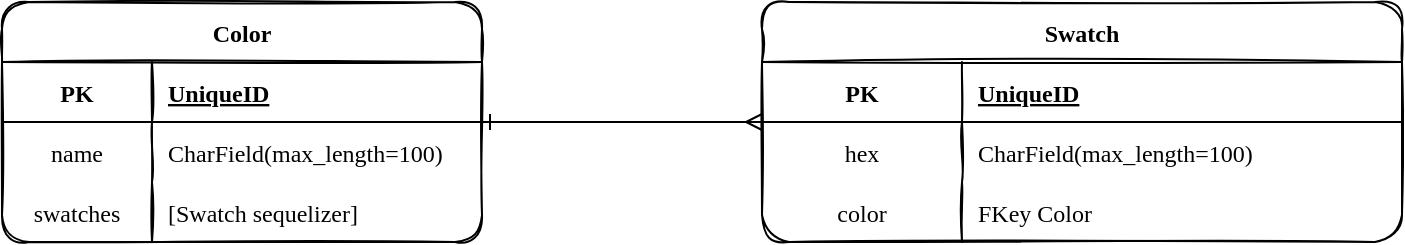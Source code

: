 <mxfile version="17.1.2" type="device"><diagram id="R2lEEEUBdFMjLlhIrx00" name="Page-1"><mxGraphModel dx="1639" dy="938" grid="1" gridSize="10" guides="1" tooltips="1" connect="1" arrows="1" fold="1" page="1" pageScale="1" pageWidth="850" pageHeight="1100" math="0" shadow="0" extFonts="Permanent Marker^https://fonts.googleapis.com/css?family=Permanent+Marker"><root><mxCell id="0"/><mxCell id="1" parent="0"/><mxCell id="Qb37J_WsWjmYa9Iu76BS-11" value="" style="edgeStyle=orthogonalEdgeStyle;rounded=0;orthogonalLoop=1;jettySize=auto;html=1;fontFamily=Tahoma;startArrow=ERone;startFill=0;endArrow=ERmany;endFill=0;" parent="1" source="k0sqkgPHbtRCCj4TaCLR-10" target="k0sqkgPHbtRCCj4TaCLR-46" edge="1"><mxGeometry relative="1" as="geometry"><mxPoint x="395" y="190.0" as="targetPoint"/><Array as="points"><mxPoint x="400" y="190"/><mxPoint x="400" y="190"/></Array></mxGeometry></mxCell><mxCell id="k0sqkgPHbtRCCj4TaCLR-10" value="Color" style="shape=table;startSize=30;container=1;collapsible=1;childLayout=tableLayout;fixedRows=1;rowLines=0;fontStyle=1;align=center;resizeLast=1;rounded=1;sketch=1;fontFamily=Tahoma;" parent="1" vertex="1"><mxGeometry x="75" y="130" width="240" height="120" as="geometry"/></mxCell><mxCell id="k0sqkgPHbtRCCj4TaCLR-11" value="" style="shape=partialRectangle;collapsible=0;dropTarget=0;pointerEvents=0;fillColor=none;top=0;left=0;bottom=1;right=0;points=[[0,0.5],[1,0.5]];portConstraint=eastwest;fontFamily=Tahoma;" parent="k0sqkgPHbtRCCj4TaCLR-10" vertex="1"><mxGeometry y="30" width="240" height="30" as="geometry"/></mxCell><mxCell id="k0sqkgPHbtRCCj4TaCLR-12" value="PK" style="shape=partialRectangle;connectable=0;fillColor=none;top=0;left=0;bottom=0;right=0;fontStyle=1;overflow=hidden;fontFamily=Tahoma;" parent="k0sqkgPHbtRCCj4TaCLR-11" vertex="1"><mxGeometry width="75" height="30" as="geometry"><mxRectangle width="75" height="30" as="alternateBounds"/></mxGeometry></mxCell><mxCell id="k0sqkgPHbtRCCj4TaCLR-13" value="UniqueID" style="shape=partialRectangle;connectable=0;fillColor=none;top=0;left=0;bottom=0;right=0;align=left;spacingLeft=6;fontStyle=5;overflow=hidden;fontFamily=Tahoma;" parent="k0sqkgPHbtRCCj4TaCLR-11" vertex="1"><mxGeometry x="75" width="165" height="30" as="geometry"><mxRectangle width="165" height="30" as="alternateBounds"/></mxGeometry></mxCell><mxCell id="ItF90PkesfLEL1xgG9yR-1" style="shape=partialRectangle;collapsible=0;dropTarget=0;pointerEvents=0;fillColor=none;top=0;left=0;bottom=0;right=0;points=[[0,0.5],[1,0.5]];portConstraint=eastwest;fontFamily=Tahoma;" parent="k0sqkgPHbtRCCj4TaCLR-10" vertex="1"><mxGeometry y="60" width="240" height="30" as="geometry"/></mxCell><mxCell id="ItF90PkesfLEL1xgG9yR-2" value="name" style="shape=partialRectangle;connectable=0;fillColor=none;top=0;left=0;bottom=0;right=0;editable=1;overflow=hidden;fontFamily=Tahoma;" parent="ItF90PkesfLEL1xgG9yR-1" vertex="1"><mxGeometry width="75" height="30" as="geometry"><mxRectangle width="75" height="30" as="alternateBounds"/></mxGeometry></mxCell><mxCell id="ItF90PkesfLEL1xgG9yR-3" value="CharField(max_length=100)" style="shape=partialRectangle;connectable=0;fillColor=none;top=0;left=0;bottom=0;right=0;align=left;spacingLeft=6;overflow=hidden;fontFamily=Tahoma;" parent="ItF90PkesfLEL1xgG9yR-1" vertex="1"><mxGeometry x="75" width="165" height="30" as="geometry"><mxRectangle width="165" height="30" as="alternateBounds"/></mxGeometry></mxCell><mxCell id="ItF90PkesfLEL1xgG9yR-4" style="shape=partialRectangle;collapsible=0;dropTarget=0;pointerEvents=0;fillColor=none;top=0;left=0;bottom=0;right=0;points=[[0,0.5],[1,0.5]];portConstraint=eastwest;fontFamily=Tahoma;" parent="k0sqkgPHbtRCCj4TaCLR-10" vertex="1"><mxGeometry y="90" width="240" height="30" as="geometry"/></mxCell><mxCell id="ItF90PkesfLEL1xgG9yR-5" value="swatches" style="shape=partialRectangle;connectable=0;fillColor=none;top=0;left=0;bottom=0;right=0;editable=1;overflow=hidden;fontFamily=Tahoma;" parent="ItF90PkesfLEL1xgG9yR-4" vertex="1"><mxGeometry width="75" height="30" as="geometry"><mxRectangle width="75" height="30" as="alternateBounds"/></mxGeometry></mxCell><mxCell id="ItF90PkesfLEL1xgG9yR-6" value="[Swatch sequelizer]" style="shape=partialRectangle;connectable=0;fillColor=none;top=0;left=0;bottom=0;right=0;align=left;spacingLeft=6;overflow=hidden;fontFamily=Tahoma;" parent="ItF90PkesfLEL1xgG9yR-4" vertex="1"><mxGeometry x="75" width="165" height="30" as="geometry"><mxRectangle width="165" height="30" as="alternateBounds"/></mxGeometry></mxCell><mxCell id="k0sqkgPHbtRCCj4TaCLR-45" value="Swatch" style="shape=table;startSize=30;container=1;collapsible=1;childLayout=tableLayout;fixedRows=1;rowLines=0;fontStyle=1;align=center;resizeLast=1;rounded=1;sketch=1;fontFamily=Tahoma;" parent="1" vertex="1"><mxGeometry x="455" y="130" width="320" height="120" as="geometry"/></mxCell><mxCell id="k0sqkgPHbtRCCj4TaCLR-46" value="" style="shape=partialRectangle;collapsible=0;dropTarget=0;pointerEvents=0;fillColor=none;top=0;left=0;bottom=1;right=0;points=[[0,0.5],[1,0.5]];portConstraint=eastwest;fontFamily=Tahoma;" parent="k0sqkgPHbtRCCj4TaCLR-45" vertex="1"><mxGeometry y="30" width="320" height="30" as="geometry"/></mxCell><mxCell id="k0sqkgPHbtRCCj4TaCLR-47" value="PK" style="shape=partialRectangle;connectable=0;fillColor=none;top=0;left=0;bottom=0;right=0;fontStyle=1;overflow=hidden;fontFamily=Tahoma;" parent="k0sqkgPHbtRCCj4TaCLR-46" vertex="1"><mxGeometry width="100" height="30" as="geometry"><mxRectangle width="100" height="30" as="alternateBounds"/></mxGeometry></mxCell><mxCell id="k0sqkgPHbtRCCj4TaCLR-48" value="UniqueID" style="shape=partialRectangle;connectable=0;fillColor=none;top=0;left=0;bottom=0;right=0;align=left;spacingLeft=6;fontStyle=5;overflow=hidden;fontFamily=Tahoma;" parent="k0sqkgPHbtRCCj4TaCLR-46" vertex="1"><mxGeometry x="100" width="220" height="30" as="geometry"><mxRectangle width="220" height="30" as="alternateBounds"/></mxGeometry></mxCell><mxCell id="k0sqkgPHbtRCCj4TaCLR-49" value="" style="shape=partialRectangle;collapsible=0;dropTarget=0;pointerEvents=0;fillColor=none;top=0;left=0;bottom=0;right=0;points=[[0,0.5],[1,0.5]];portConstraint=eastwest;fontFamily=Tahoma;" parent="k0sqkgPHbtRCCj4TaCLR-45" vertex="1"><mxGeometry y="60" width="320" height="30" as="geometry"/></mxCell><mxCell id="k0sqkgPHbtRCCj4TaCLR-50" value="hex" style="shape=partialRectangle;connectable=0;fillColor=none;top=0;left=0;bottom=0;right=0;editable=1;overflow=hidden;fontFamily=Tahoma;" parent="k0sqkgPHbtRCCj4TaCLR-49" vertex="1"><mxGeometry width="100" height="30" as="geometry"><mxRectangle width="100" height="30" as="alternateBounds"/></mxGeometry></mxCell><mxCell id="k0sqkgPHbtRCCj4TaCLR-51" value="CharField(max_length=100)" style="shape=partialRectangle;connectable=0;fillColor=none;top=0;left=0;bottom=0;right=0;align=left;spacingLeft=6;overflow=hidden;fontFamily=Tahoma;" parent="k0sqkgPHbtRCCj4TaCLR-49" vertex="1"><mxGeometry x="100" width="220" height="30" as="geometry"><mxRectangle width="220" height="30" as="alternateBounds"/></mxGeometry></mxCell><mxCell id="Qb37J_WsWjmYa9Iu76BS-15" style="shape=partialRectangle;collapsible=0;dropTarget=0;pointerEvents=0;fillColor=none;top=0;left=0;bottom=0;right=0;points=[[0,0.5],[1,0.5]];portConstraint=eastwest;fontFamily=Tahoma;" parent="k0sqkgPHbtRCCj4TaCLR-45" vertex="1"><mxGeometry y="90" width="320" height="30" as="geometry"/></mxCell><mxCell id="Qb37J_WsWjmYa9Iu76BS-16" value="color" style="shape=partialRectangle;connectable=0;fillColor=none;top=0;left=0;bottom=0;right=0;editable=1;overflow=hidden;fontFamily=Tahoma;" parent="Qb37J_WsWjmYa9Iu76BS-15" vertex="1"><mxGeometry width="100" height="30" as="geometry"><mxRectangle width="100" height="30" as="alternateBounds"/></mxGeometry></mxCell><mxCell id="Qb37J_WsWjmYa9Iu76BS-17" value="FKey Color" style="shape=partialRectangle;connectable=0;fillColor=none;top=0;left=0;bottom=0;right=0;align=left;spacingLeft=6;overflow=hidden;fontFamily=Tahoma;" parent="Qb37J_WsWjmYa9Iu76BS-15" vertex="1"><mxGeometry x="100" width="220" height="30" as="geometry"><mxRectangle width="220" height="30" as="alternateBounds"/></mxGeometry></mxCell></root></mxGraphModel></diagram></mxfile>